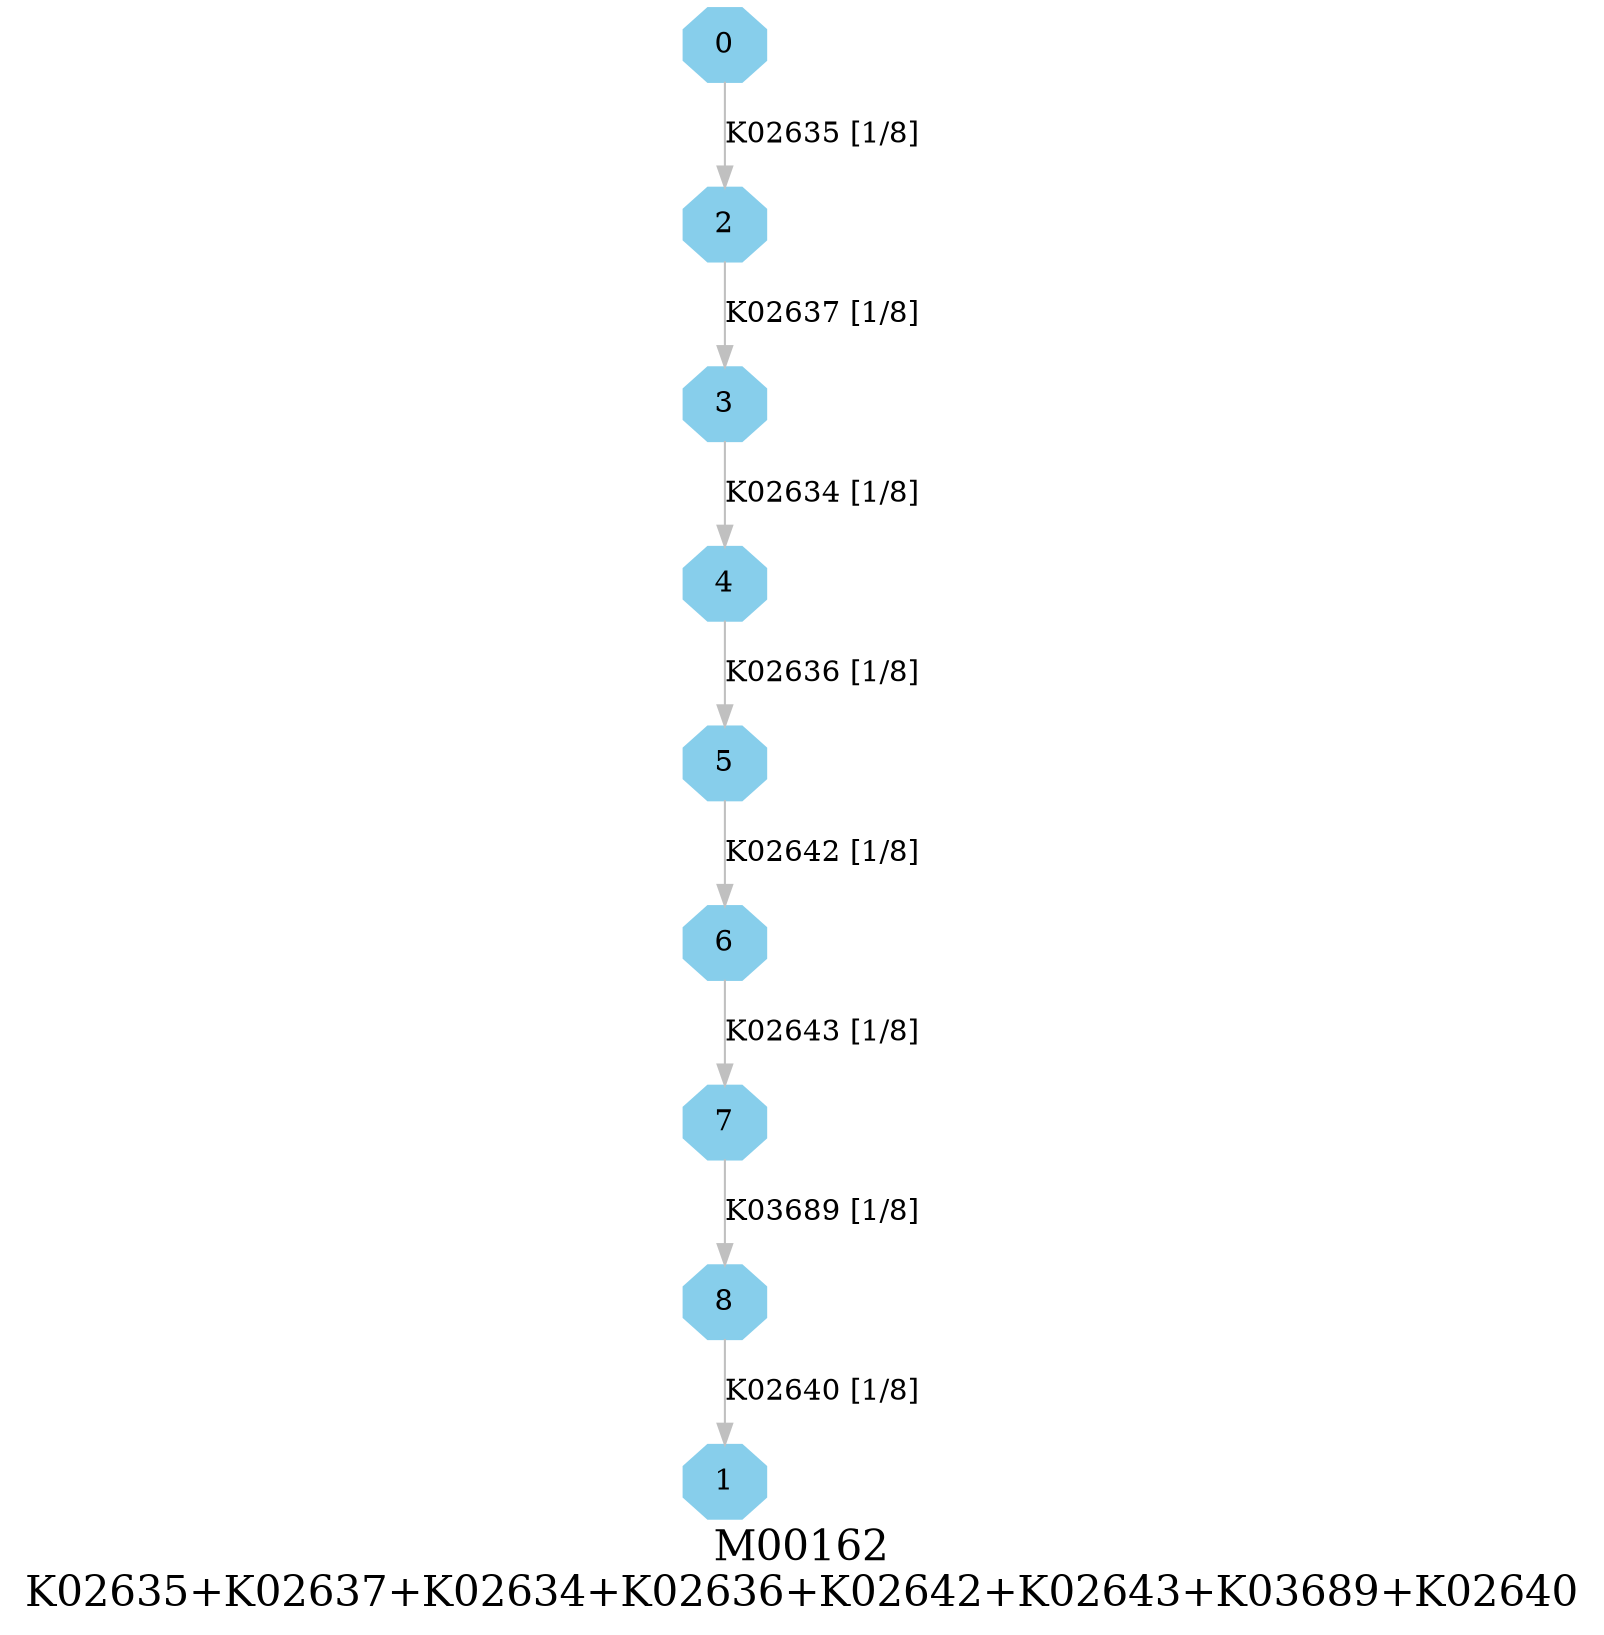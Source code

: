 digraph G {
graph [label="M00162
K02635+K02637+K02634+K02636+K02642+K02643+K03689+K02640",fontsize=20];
node [shape=box,style=filled];
edge [len=3,color=grey];
{node [width=.3,height=.3,shape=octagon,style=filled,color=skyblue] 0 1 2 3 4 5 6 7 8 }
0 -> 2 [label="K02635 [1/8]"];
2 -> 3 [label="K02637 [1/8]"];
3 -> 4 [label="K02634 [1/8]"];
4 -> 5 [label="K02636 [1/8]"];
5 -> 6 [label="K02642 [1/8]"];
6 -> 7 [label="K02643 [1/8]"];
7 -> 8 [label="K03689 [1/8]"];
8 -> 1 [label="K02640 [1/8]"];
}